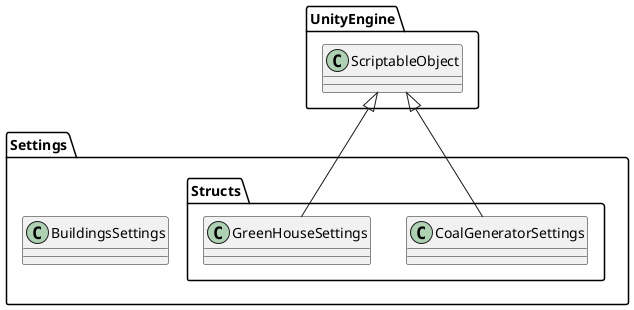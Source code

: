 ﻿@startuml

'---Settings---'
class UnityEngine.ScriptableObject
class Settings.Structs.CoalGeneratorSettings
class Settings.Structs.GreenHouseSettings
class Settings.BuildingsSettings

'---Connections---'
UnityEngine.ScriptableObject <|-- Settings.Structs.CoalGeneratorSettings
UnityEngine.ScriptableObject <|-- Settings.Structs.GreenHouseSettings

@enduml